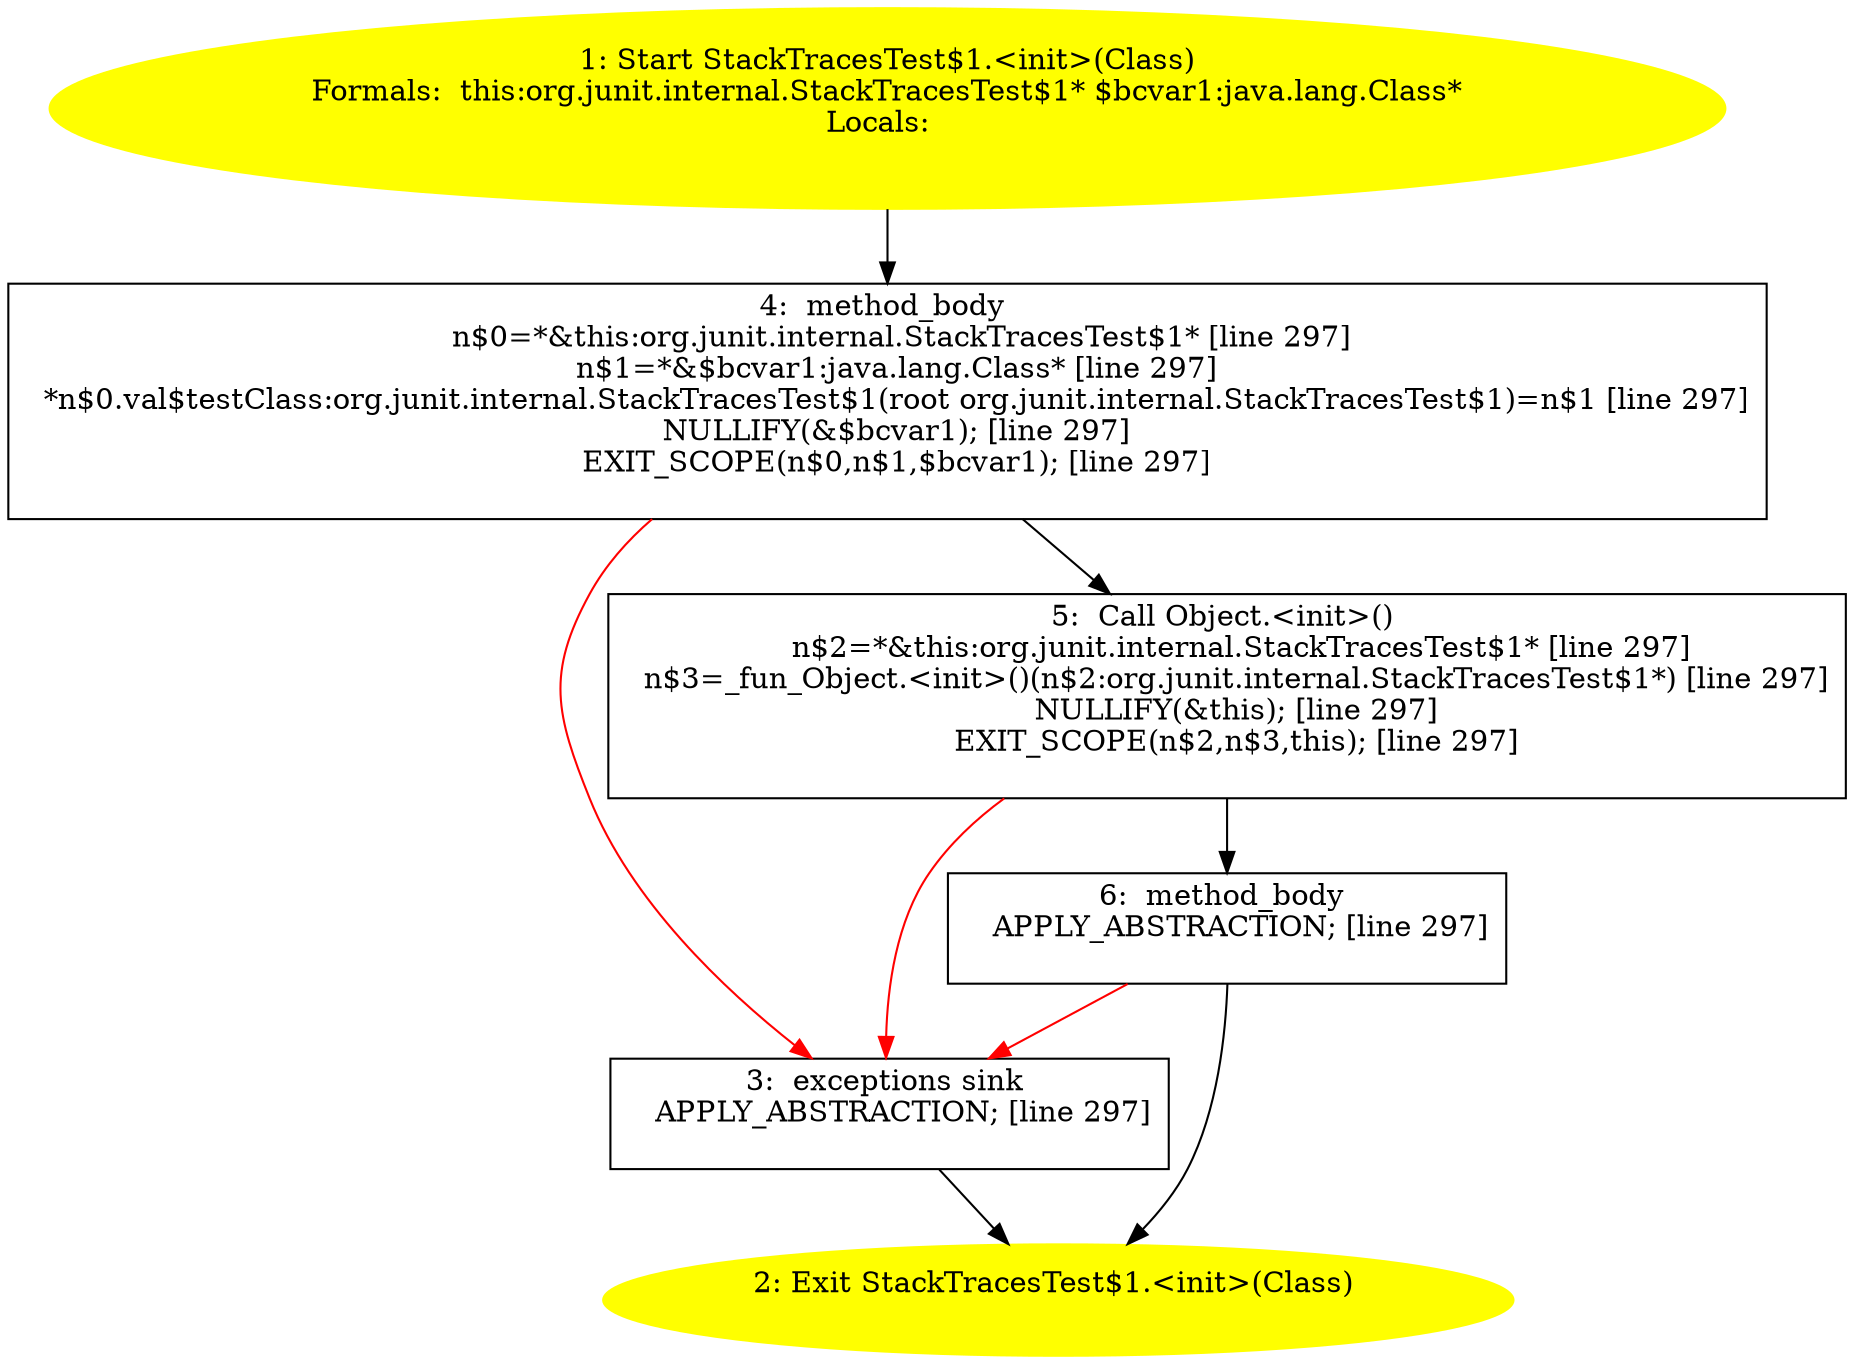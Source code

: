 /* @generated */
digraph cfg {
"org.junit.internal.StackTracesTest$1.<init>(java.lang.Class).46279be0434dcd808ba27bd6ddc4a38c_1" [label="1: Start StackTracesTest$1.<init>(Class)\nFormals:  this:org.junit.internal.StackTracesTest$1* $bcvar1:java.lang.Class*\nLocals:  \n  " color=yellow style=filled]
	

	 "org.junit.internal.StackTracesTest$1.<init>(java.lang.Class).46279be0434dcd808ba27bd6ddc4a38c_1" -> "org.junit.internal.StackTracesTest$1.<init>(java.lang.Class).46279be0434dcd808ba27bd6ddc4a38c_4" ;
"org.junit.internal.StackTracesTest$1.<init>(java.lang.Class).46279be0434dcd808ba27bd6ddc4a38c_2" [label="2: Exit StackTracesTest$1.<init>(Class) \n  " color=yellow style=filled]
	

"org.junit.internal.StackTracesTest$1.<init>(java.lang.Class).46279be0434dcd808ba27bd6ddc4a38c_3" [label="3:  exceptions sink \n   APPLY_ABSTRACTION; [line 297]\n " shape="box"]
	

	 "org.junit.internal.StackTracesTest$1.<init>(java.lang.Class).46279be0434dcd808ba27bd6ddc4a38c_3" -> "org.junit.internal.StackTracesTest$1.<init>(java.lang.Class).46279be0434dcd808ba27bd6ddc4a38c_2" ;
"org.junit.internal.StackTracesTest$1.<init>(java.lang.Class).46279be0434dcd808ba27bd6ddc4a38c_4" [label="4:  method_body \n   n$0=*&this:org.junit.internal.StackTracesTest$1* [line 297]\n  n$1=*&$bcvar1:java.lang.Class* [line 297]\n  *n$0.val$testClass:org.junit.internal.StackTracesTest$1(root org.junit.internal.StackTracesTest$1)=n$1 [line 297]\n  NULLIFY(&$bcvar1); [line 297]\n  EXIT_SCOPE(n$0,n$1,$bcvar1); [line 297]\n " shape="box"]
	

	 "org.junit.internal.StackTracesTest$1.<init>(java.lang.Class).46279be0434dcd808ba27bd6ddc4a38c_4" -> "org.junit.internal.StackTracesTest$1.<init>(java.lang.Class).46279be0434dcd808ba27bd6ddc4a38c_5" ;
	 "org.junit.internal.StackTracesTest$1.<init>(java.lang.Class).46279be0434dcd808ba27bd6ddc4a38c_4" -> "org.junit.internal.StackTracesTest$1.<init>(java.lang.Class).46279be0434dcd808ba27bd6ddc4a38c_3" [color="red" ];
"org.junit.internal.StackTracesTest$1.<init>(java.lang.Class).46279be0434dcd808ba27bd6ddc4a38c_5" [label="5:  Call Object.<init>() \n   n$2=*&this:org.junit.internal.StackTracesTest$1* [line 297]\n  n$3=_fun_Object.<init>()(n$2:org.junit.internal.StackTracesTest$1*) [line 297]\n  NULLIFY(&this); [line 297]\n  EXIT_SCOPE(n$2,n$3,this); [line 297]\n " shape="box"]
	

	 "org.junit.internal.StackTracesTest$1.<init>(java.lang.Class).46279be0434dcd808ba27bd6ddc4a38c_5" -> "org.junit.internal.StackTracesTest$1.<init>(java.lang.Class).46279be0434dcd808ba27bd6ddc4a38c_6" ;
	 "org.junit.internal.StackTracesTest$1.<init>(java.lang.Class).46279be0434dcd808ba27bd6ddc4a38c_5" -> "org.junit.internal.StackTracesTest$1.<init>(java.lang.Class).46279be0434dcd808ba27bd6ddc4a38c_3" [color="red" ];
"org.junit.internal.StackTracesTest$1.<init>(java.lang.Class).46279be0434dcd808ba27bd6ddc4a38c_6" [label="6:  method_body \n   APPLY_ABSTRACTION; [line 297]\n " shape="box"]
	

	 "org.junit.internal.StackTracesTest$1.<init>(java.lang.Class).46279be0434dcd808ba27bd6ddc4a38c_6" -> "org.junit.internal.StackTracesTest$1.<init>(java.lang.Class).46279be0434dcd808ba27bd6ddc4a38c_2" ;
	 "org.junit.internal.StackTracesTest$1.<init>(java.lang.Class).46279be0434dcd808ba27bd6ddc4a38c_6" -> "org.junit.internal.StackTracesTest$1.<init>(java.lang.Class).46279be0434dcd808ba27bd6ddc4a38c_3" [color="red" ];
}
